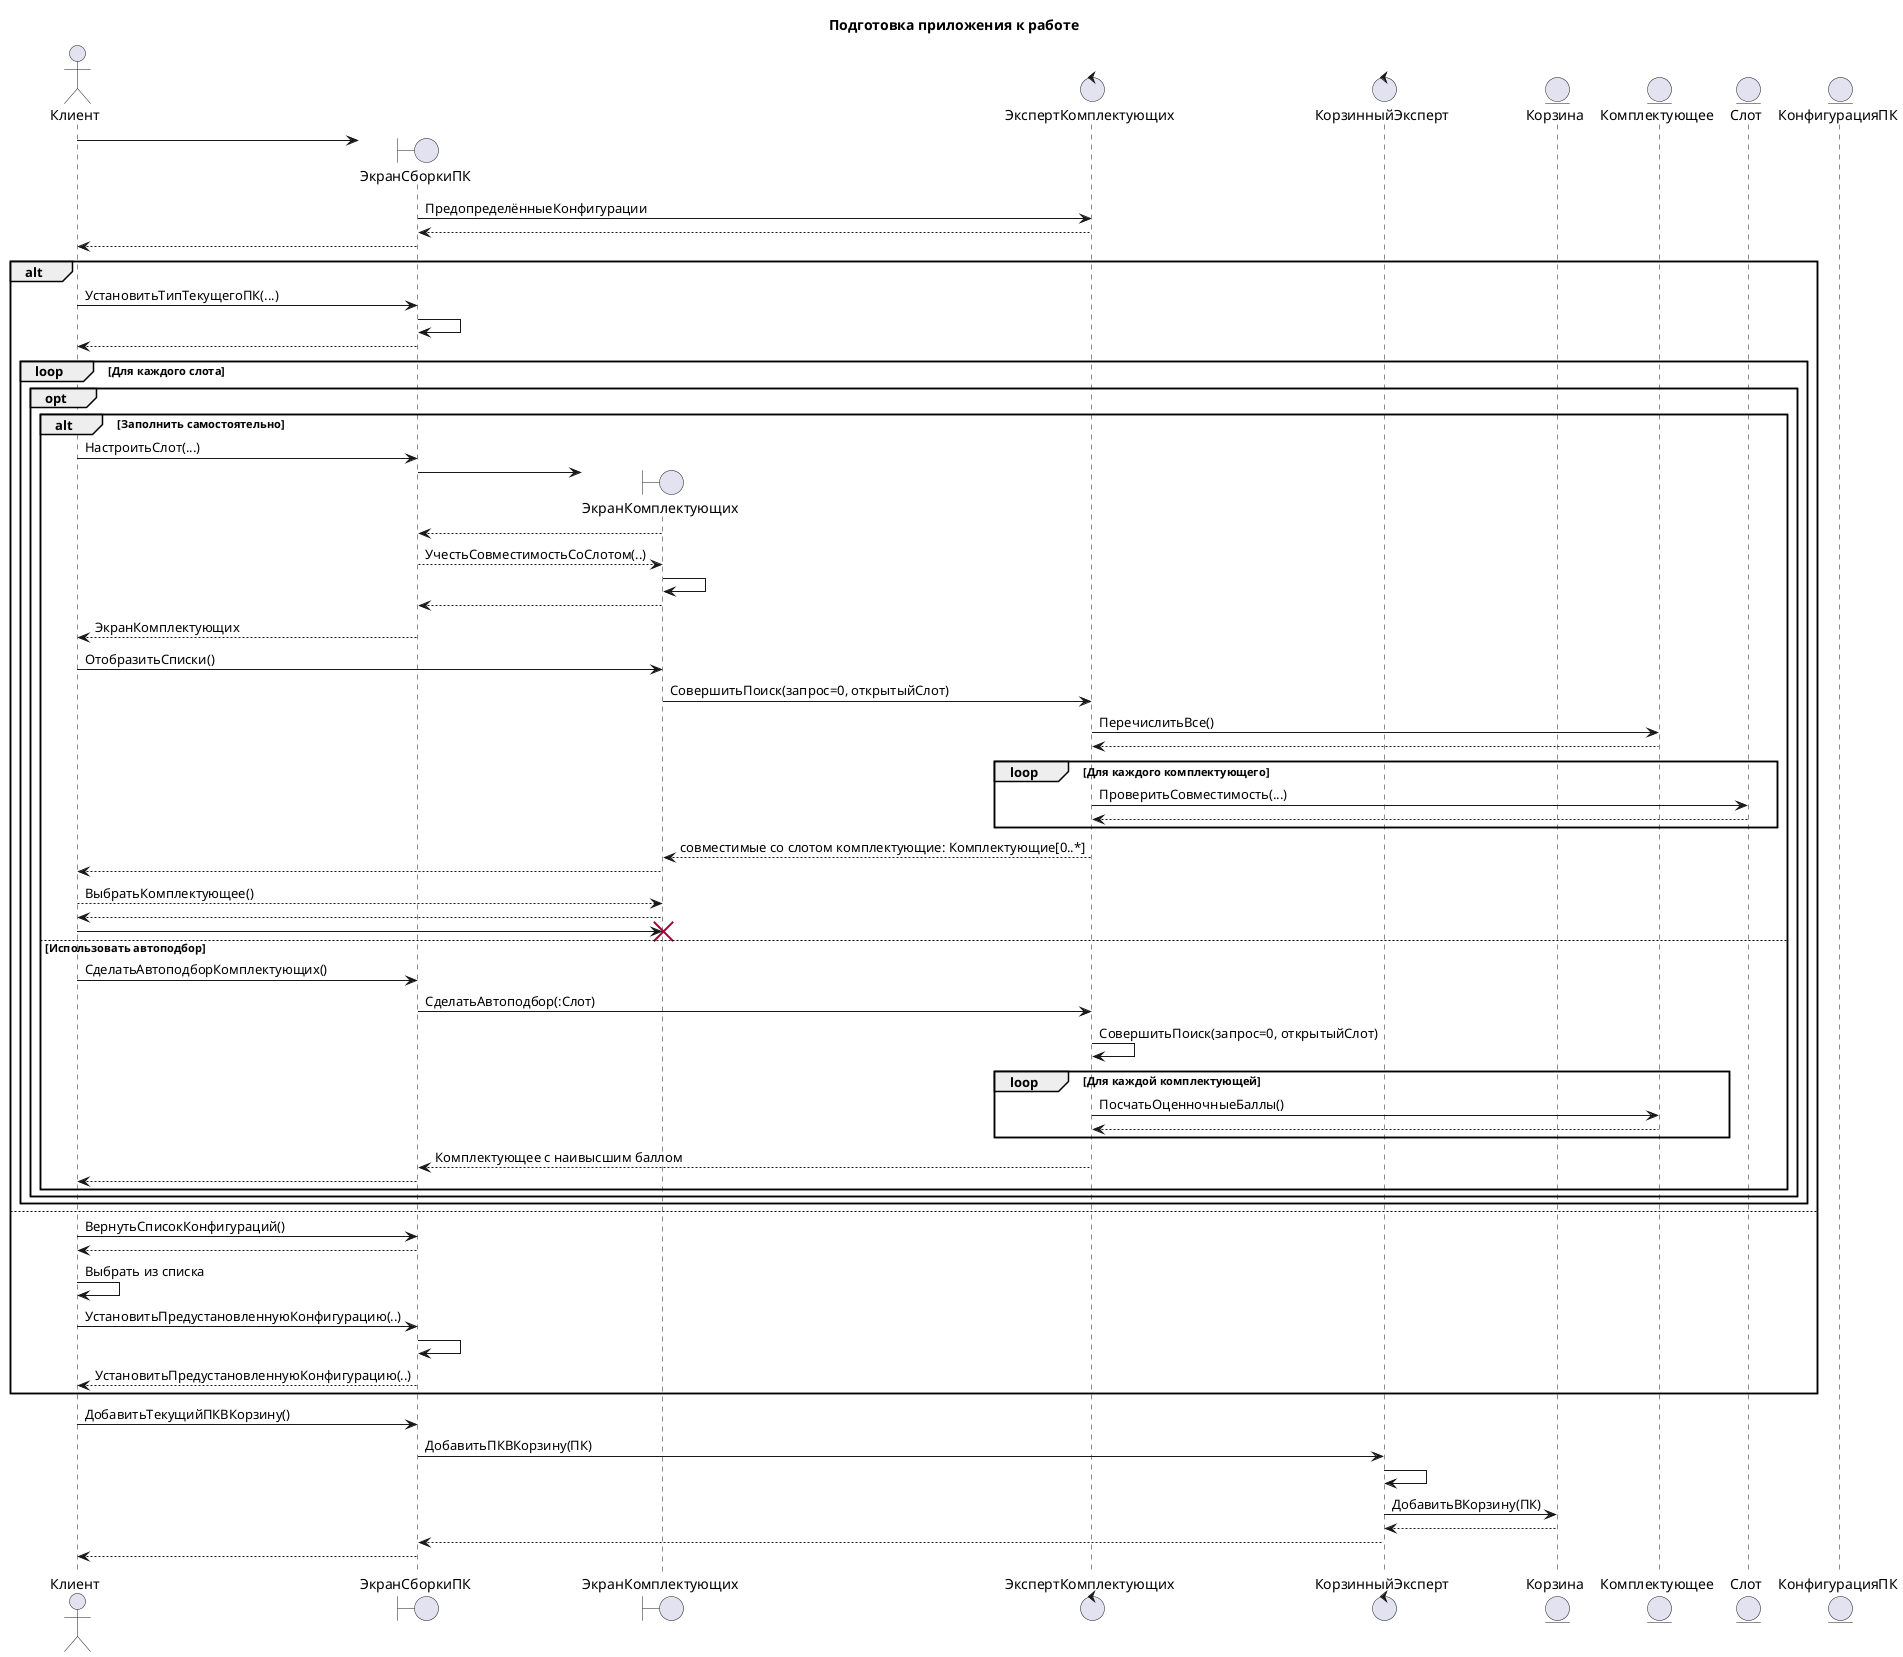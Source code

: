 @startuml

title "Подготовка приложения к работе"

actor "Клиент"                 as Client
boundary "ЭкранСборкиПК"       as PCBoundary
boundary "ЭкранКомплектующих"  as PartBoundary 

control "ЭкспертКомплектующих" as PartExpert 
control "КорзинныйЭксперт"     as BasketExpert 

entity "Корзина"               as Basket
entity "Комплектующее"         as Part
entity "Слот"                  as Slot
entity "КонфигурацияПК"        as Config

Client -> PCBoundary **
PCBoundary ->  PartExpert: ПредопределённыеКонфигурации
PartExpert --> PCBoundary
PCBoundary --> Client

alt
Client -> PCBoundary: УстановитьТипТекущегоПК(...)
PCBoundary -> PCBoundary
PCBoundary --> Client

loop Для каждого слота

opt

alt Заполнить самостоятельно

Client -> PCBoundary: НастроитьСлот(...)
PCBoundary -> PartBoundary **
PartBoundary --> PCBoundary

PCBoundary --> PartBoundary: УчестьСовместимостьСоСлотом(..)
PartBoundary -> PartBoundary
PartBoundary --> PCBoundary
PCBoundary --> Client: ЭкранКомплектующих

Client -> PartBoundary: ОтобразитьСписки()
PartBoundary -> PartExpert: СовершитьПоиск(запрос=0, открытыйСлот)

PartExpert  -> Part: ПеречислитьВсе()
Part --> PartExpert

loop Для каждого комплектующего

PartExpert  -> Slot: ПроверитьСовместимость(...)
Slot --> PartExpert: 

end

PartExpert --> PartBoundary: совместимые со слотом комплектующие: Комплектующие[0..*]

PartBoundary --> Client

Client --> PartBoundary: ВыбратьКомплектующее()
PartBoundary --> Client
Client -> PartBoundary !!

else Использовать автоподбор

Client -> PCBoundary: СделатьАвтоподборКомплектующих()
PCBoundary -> PartExpert: СделатьАвтоподбор(:Слот)
PartExpert -> PartExpert: СовершитьПоиск(запрос=0, открытыйСлот)

loop Для каждой комплектующей

PartExpert -> Part: ПосчатьОценночныеБаллы()
Part --> PartExpert

end

PartExpert --> PCBoundary: Комплектующее с наивысшим баллом
PCBoundary --> Client

end

end

end

else

Client -> PCBoundary: ВернутьСписокКонфигураций()
PCBoundary --> Client

Client -> Client: Выбрать из списка

Client -> PCBoundary: УстановитьПредустановленнуюКонфигурацию(..)
PCBoundary -> PCBoundary
PCBoundary --> Client: УстановитьПредустановленнуюКонфигурацию(..)

end

Client -> PCBoundary: ДобавитьТекущийПКВКорзину()
PCBoundary -> BasketExpert: ДобавитьПКВКорзину(ПК)
BasketExpert -> BasketExpert
BasketExpert -> Basket: ДобавитьВКорзину(ПК)
Basket --> BasketExpert
BasketExpert --> PCBoundary
PCBoundary --> Client

@enduml